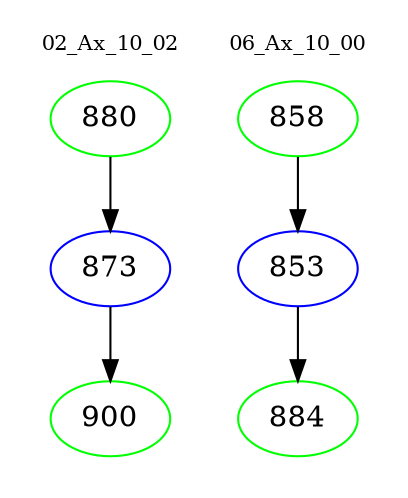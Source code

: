 digraph{
subgraph cluster_0 {
color = white
label = "02_Ax_10_02";
fontsize=10;
T0_880 [label="880", color="green"]
T0_880 -> T0_873 [color="black"]
T0_873 [label="873", color="blue"]
T0_873 -> T0_900 [color="black"]
T0_900 [label="900", color="green"]
}
subgraph cluster_1 {
color = white
label = "06_Ax_10_00";
fontsize=10;
T1_858 [label="858", color="green"]
T1_858 -> T1_853 [color="black"]
T1_853 [label="853", color="blue"]
T1_853 -> T1_884 [color="black"]
T1_884 [label="884", color="green"]
}
}
